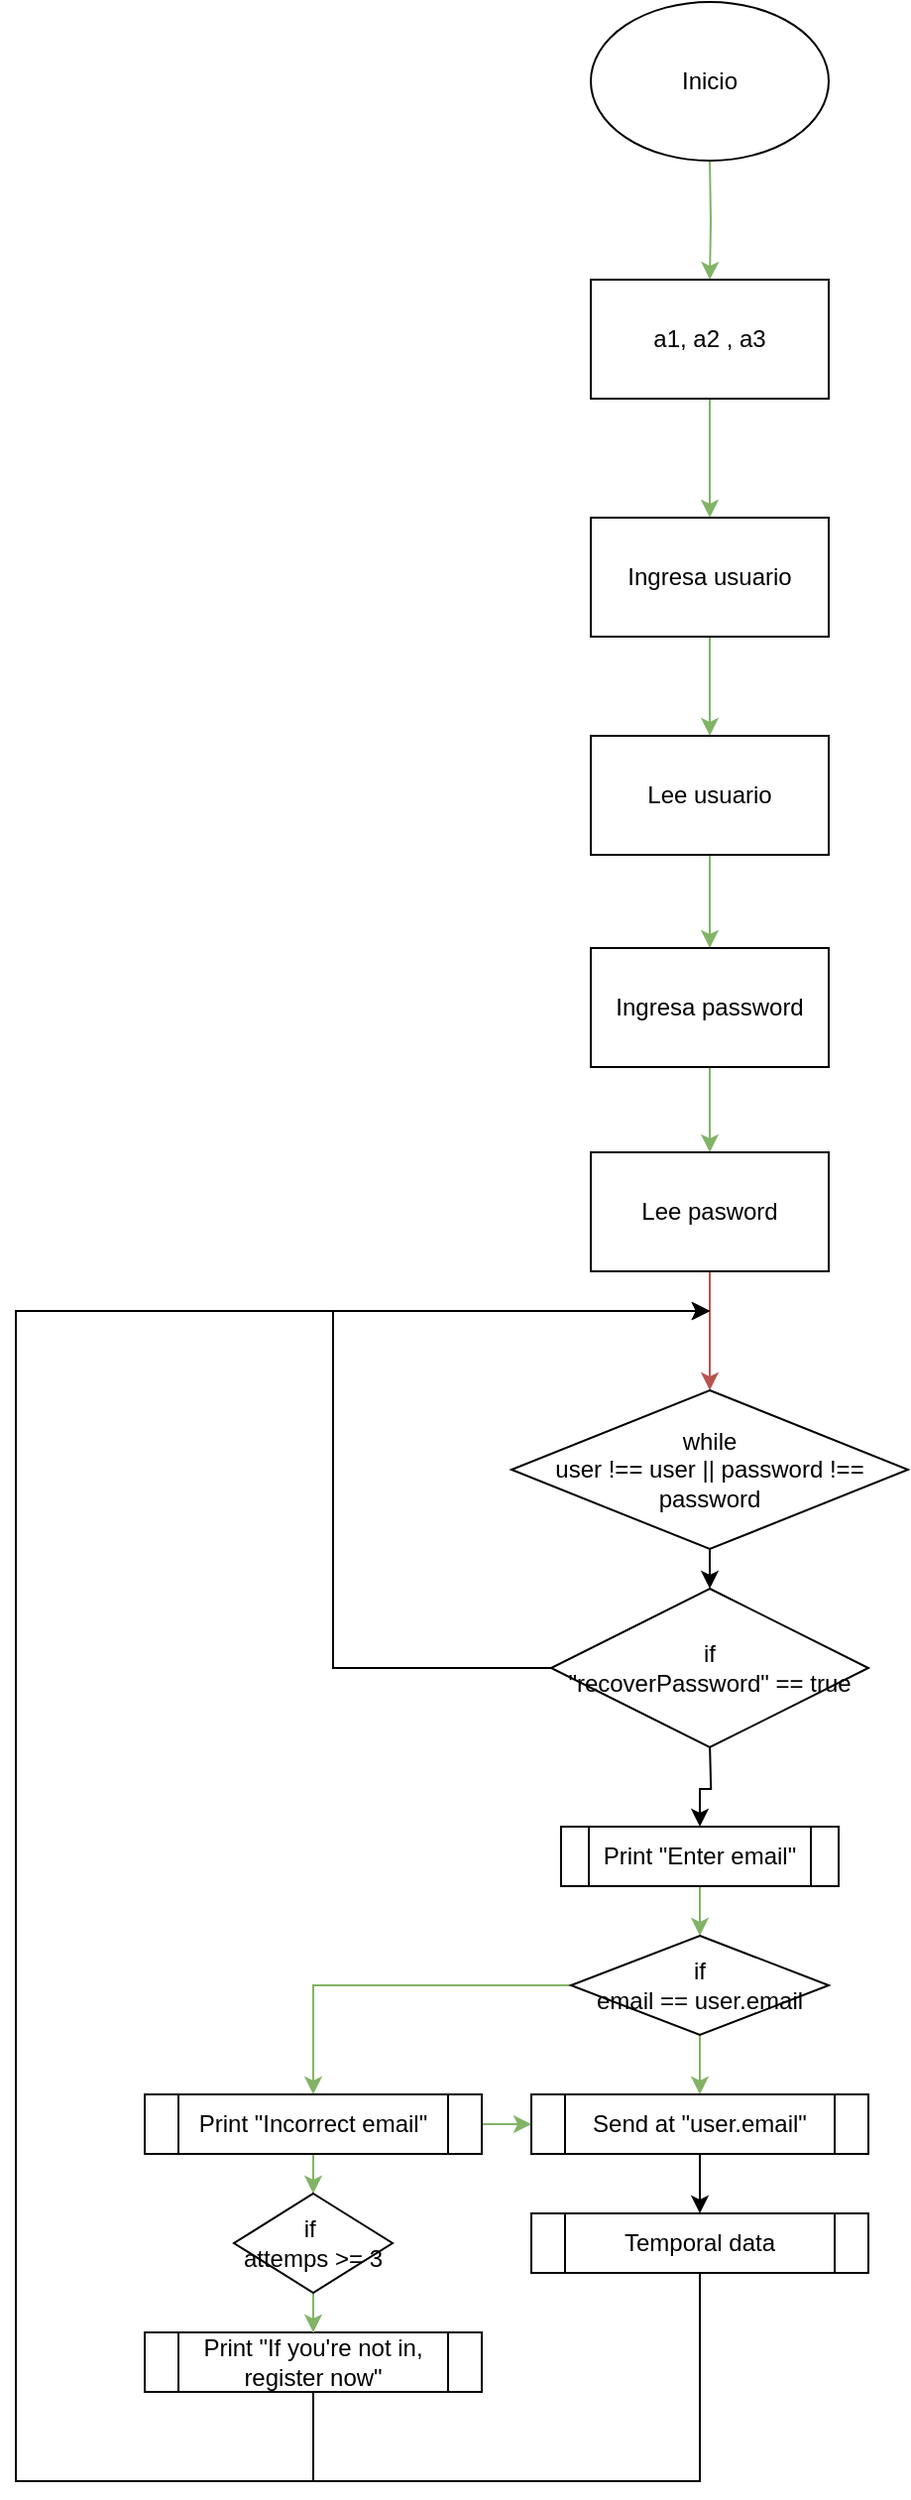 <mxfile version="21.8.2" type="github">
  <diagram name="Page-1" id="6133507b-19e7-1e82-6fc7-422aa6c4b21f">
    <mxGraphModel dx="-167" dy="520" grid="1" gridSize="10" guides="1" tooltips="1" connect="1" arrows="1" fold="1" page="1" pageScale="1" pageWidth="1100" pageHeight="850" background="none" math="0" shadow="0">
      <root>
        <mxCell id="0" />
        <mxCell id="1" parent="0" />
        <mxCell id="TzWLz_wqdoydFfrb-Z48-6" style="edgeStyle=orthogonalEdgeStyle;rounded=0;orthogonalLoop=1;jettySize=auto;html=1;exitX=0.5;exitY=1;exitDx=0;exitDy=0;entryX=0.5;entryY=0;entryDx=0;entryDy=0;fillColor=#d5e8d4;gradientColor=#97d077;strokeColor=#82b366;" edge="1" parent="1" target="WHY6ZM-cHyPzXdj-TjXL-2">
          <mxGeometry relative="1" as="geometry">
            <mxPoint x="1640" y="120" as="sourcePoint" />
          </mxGeometry>
        </mxCell>
        <mxCell id="TzWLz_wqdoydFfrb-Z48-5" style="edgeStyle=orthogonalEdgeStyle;rounded=0;orthogonalLoop=1;jettySize=auto;html=1;exitX=0.5;exitY=1;exitDx=0;exitDy=0;entryX=0.5;entryY=0;entryDx=0;entryDy=0;fillColor=#d5e8d4;gradientColor=#97d077;strokeColor=#82b366;" edge="1" parent="1" source="WHY6ZM-cHyPzXdj-TjXL-2" target="WHY6ZM-cHyPzXdj-TjXL-3">
          <mxGeometry relative="1" as="geometry" />
        </mxCell>
        <mxCell id="WHY6ZM-cHyPzXdj-TjXL-2" value="a1, a2 , a3" style="rounded=0;whiteSpace=wrap;html=1;" parent="1" vertex="1">
          <mxGeometry x="1580" y="180" width="120" height="60" as="geometry" />
        </mxCell>
        <mxCell id="TzWLz_wqdoydFfrb-Z48-4" style="edgeStyle=orthogonalEdgeStyle;rounded=0;orthogonalLoop=1;jettySize=auto;html=1;exitX=0.5;exitY=1;exitDx=0;exitDy=0;entryX=0.5;entryY=0;entryDx=0;entryDy=0;fillColor=#d5e8d4;gradientColor=#97d077;strokeColor=#82b366;" edge="1" parent="1" source="WHY6ZM-cHyPzXdj-TjXL-3" target="WHY6ZM-cHyPzXdj-TjXL-4">
          <mxGeometry relative="1" as="geometry" />
        </mxCell>
        <mxCell id="WHY6ZM-cHyPzXdj-TjXL-3" value="Ingresa usuario" style="rounded=0;whiteSpace=wrap;html=1;" parent="1" vertex="1">
          <mxGeometry x="1580" y="300" width="120" height="60" as="geometry" />
        </mxCell>
        <mxCell id="TzWLz_wqdoydFfrb-Z48-3" style="edgeStyle=orthogonalEdgeStyle;rounded=0;orthogonalLoop=1;jettySize=auto;html=1;exitX=0.5;exitY=1;exitDx=0;exitDy=0;entryX=0.5;entryY=0;entryDx=0;entryDy=0;fillColor=#d5e8d4;gradientColor=#97d077;strokeColor=#82b366;" edge="1" parent="1" source="WHY6ZM-cHyPzXdj-TjXL-4" target="WHY6ZM-cHyPzXdj-TjXL-5">
          <mxGeometry relative="1" as="geometry" />
        </mxCell>
        <mxCell id="WHY6ZM-cHyPzXdj-TjXL-4" value="Lee usuario" style="rounded=0;whiteSpace=wrap;html=1;" parent="1" vertex="1">
          <mxGeometry x="1580" y="410" width="120" height="60" as="geometry" />
        </mxCell>
        <mxCell id="TzWLz_wqdoydFfrb-Z48-2" style="edgeStyle=orthogonalEdgeStyle;rounded=0;orthogonalLoop=1;jettySize=auto;html=1;exitX=0.5;exitY=1;exitDx=0;exitDy=0;entryX=0.5;entryY=0;entryDx=0;entryDy=0;fillColor=#d5e8d4;gradientColor=#97d077;strokeColor=#82b366;" edge="1" parent="1" source="WHY6ZM-cHyPzXdj-TjXL-5" target="WHY6ZM-cHyPzXdj-TjXL-6">
          <mxGeometry relative="1" as="geometry" />
        </mxCell>
        <mxCell id="WHY6ZM-cHyPzXdj-TjXL-5" value="Ingresa password" style="rounded=0;whiteSpace=wrap;html=1;" parent="1" vertex="1">
          <mxGeometry x="1580" y="517" width="120" height="60" as="geometry" />
        </mxCell>
        <mxCell id="WpRFSHZf8TX5jDKXcikw-2" style="edgeStyle=orthogonalEdgeStyle;rounded=0;orthogonalLoop=1;jettySize=auto;html=1;entryX=0.5;entryY=0;entryDx=0;entryDy=0;fillColor=#f8cecc;gradientColor=#ea6b66;strokeColor=#b85450;" edge="1" parent="1" source="WHY6ZM-cHyPzXdj-TjXL-6" target="WpRFSHZf8TX5jDKXcikw-1">
          <mxGeometry relative="1" as="geometry" />
        </mxCell>
        <mxCell id="WHY6ZM-cHyPzXdj-TjXL-6" value="Lee pasword" style="rounded=0;whiteSpace=wrap;html=1;" parent="1" vertex="1">
          <mxGeometry x="1580" y="620" width="120" height="60" as="geometry" />
        </mxCell>
        <mxCell id="WpRFSHZf8TX5jDKXcikw-27" style="edgeStyle=orthogonalEdgeStyle;rounded=0;orthogonalLoop=1;jettySize=auto;html=1;exitX=0.5;exitY=1;exitDx=0;exitDy=0;entryX=0.5;entryY=0;entryDx=0;entryDy=0;" edge="1" parent="1" source="WpRFSHZf8TX5jDKXcikw-1" target="WpRFSHZf8TX5jDKXcikw-25">
          <mxGeometry relative="1" as="geometry" />
        </mxCell>
        <mxCell id="WpRFSHZf8TX5jDKXcikw-1" value="while&lt;br&gt;user !== user || password !== password" style="rhombus;whiteSpace=wrap;html=1;" vertex="1" parent="1">
          <mxGeometry x="1540" y="740" width="200" height="80" as="geometry" />
        </mxCell>
        <mxCell id="WpRFSHZf8TX5jDKXcikw-8" style="edgeStyle=orthogonalEdgeStyle;rounded=0;orthogonalLoop=1;jettySize=auto;html=1;entryX=0.5;entryY=0;entryDx=0;entryDy=0;fillColor=#d5e8d4;gradientColor=#97d077;strokeColor=#82b366;" edge="1" parent="1" source="WpRFSHZf8TX5jDKXcikw-3" target="WpRFSHZf8TX5jDKXcikw-5">
          <mxGeometry relative="1" as="geometry" />
        </mxCell>
        <mxCell id="WpRFSHZf8TX5jDKXcikw-3" value="Print &quot;Enter email&quot;" style="shape=process;whiteSpace=wrap;html=1;backgroundOutline=1;" vertex="1" parent="1">
          <mxGeometry x="1565" y="960" width="140" height="30" as="geometry" />
        </mxCell>
        <mxCell id="WpRFSHZf8TX5jDKXcikw-7" style="edgeStyle=orthogonalEdgeStyle;rounded=0;orthogonalLoop=1;jettySize=auto;html=1;entryX=0.5;entryY=0;entryDx=0;entryDy=0;exitX=0;exitY=0.5;exitDx=0;exitDy=0;fillColor=#d5e8d4;gradientColor=#97d077;strokeColor=#82b366;" edge="1" parent="1" source="WpRFSHZf8TX5jDKXcikw-5" target="WpRFSHZf8TX5jDKXcikw-6">
          <mxGeometry relative="1" as="geometry" />
        </mxCell>
        <mxCell id="WpRFSHZf8TX5jDKXcikw-16" style="edgeStyle=orthogonalEdgeStyle;rounded=0;orthogonalLoop=1;jettySize=auto;html=1;fillColor=#d5e8d4;gradientColor=#97d077;strokeColor=#82b366;" edge="1" parent="1" source="WpRFSHZf8TX5jDKXcikw-5" target="WpRFSHZf8TX5jDKXcikw-15">
          <mxGeometry relative="1" as="geometry" />
        </mxCell>
        <mxCell id="WpRFSHZf8TX5jDKXcikw-5" value="if&lt;br&gt;email == user.email" style="rhombus;whiteSpace=wrap;html=1;" vertex="1" parent="1">
          <mxGeometry x="1570" y="1015" width="130" height="50" as="geometry" />
        </mxCell>
        <mxCell id="WpRFSHZf8TX5jDKXcikw-13" style="edgeStyle=orthogonalEdgeStyle;rounded=0;orthogonalLoop=1;jettySize=auto;html=1;entryX=0.5;entryY=0;entryDx=0;entryDy=0;fillColor=#d5e8d4;gradientColor=#97d077;strokeColor=#82b366;" edge="1" parent="1" source="WpRFSHZf8TX5jDKXcikw-6" target="WpRFSHZf8TX5jDKXcikw-11">
          <mxGeometry relative="1" as="geometry" />
        </mxCell>
        <mxCell id="TzWLz_wqdoydFfrb-Z48-8" value="" style="edgeStyle=orthogonalEdgeStyle;rounded=0;orthogonalLoop=1;jettySize=auto;html=1;fillColor=#d5e8d4;gradientColor=#97d077;strokeColor=#82b366;" edge="1" parent="1" source="WpRFSHZf8TX5jDKXcikw-6" target="WpRFSHZf8TX5jDKXcikw-15">
          <mxGeometry relative="1" as="geometry" />
        </mxCell>
        <mxCell id="WpRFSHZf8TX5jDKXcikw-6" value="Print &quot;Incorrect email&quot;" style="shape=process;whiteSpace=wrap;html=1;backgroundOutline=1;" vertex="1" parent="1">
          <mxGeometry x="1355" y="1095" width="170" height="30" as="geometry" />
        </mxCell>
        <mxCell id="3nk_N1zHTqF37GBgj2w8-1" value="Inicio" style="ellipse;whiteSpace=wrap;html=1;" vertex="1" parent="1">
          <mxGeometry x="1580" y="40" width="120" height="80" as="geometry" />
        </mxCell>
        <mxCell id="WpRFSHZf8TX5jDKXcikw-34" style="edgeStyle=orthogonalEdgeStyle;rounded=0;orthogonalLoop=1;jettySize=auto;html=1;exitX=0.5;exitY=1;exitDx=0;exitDy=0;" edge="1" parent="1" source="WpRFSHZf8TX5jDKXcikw-10">
          <mxGeometry relative="1" as="geometry">
            <mxPoint x="1640" y="700.0" as="targetPoint" />
            <Array as="points">
              <mxPoint x="1440" y="1290" />
              <mxPoint x="1290" y="1290" />
              <mxPoint x="1290" y="700" />
            </Array>
          </mxGeometry>
        </mxCell>
        <mxCell id="WpRFSHZf8TX5jDKXcikw-10" value="Print &quot;If you&#39;re not in, register now&quot;" style="shape=process;whiteSpace=wrap;html=1;backgroundOutline=1;" vertex="1" parent="1">
          <mxGeometry x="1355" y="1215" width="170" height="30" as="geometry" />
        </mxCell>
        <mxCell id="WpRFSHZf8TX5jDKXcikw-14" style="edgeStyle=orthogonalEdgeStyle;rounded=0;orthogonalLoop=1;jettySize=auto;html=1;entryX=0.5;entryY=0;entryDx=0;entryDy=0;fillColor=#d5e8d4;gradientColor=#97d077;strokeColor=#82b366;" edge="1" parent="1" source="WpRFSHZf8TX5jDKXcikw-11" target="WpRFSHZf8TX5jDKXcikw-10">
          <mxGeometry relative="1" as="geometry" />
        </mxCell>
        <mxCell id="WpRFSHZf8TX5jDKXcikw-11" value="if&amp;nbsp;&lt;br&gt;attemps &amp;gt;= 3" style="rhombus;whiteSpace=wrap;html=1;" vertex="1" parent="1">
          <mxGeometry x="1400" y="1145" width="80" height="50" as="geometry" />
        </mxCell>
        <mxCell id="WpRFSHZf8TX5jDKXcikw-22" style="edgeStyle=orthogonalEdgeStyle;rounded=0;orthogonalLoop=1;jettySize=auto;html=1;entryX=0.5;entryY=0;entryDx=0;entryDy=0;" edge="1" parent="1" source="WpRFSHZf8TX5jDKXcikw-15" target="WpRFSHZf8TX5jDKXcikw-19">
          <mxGeometry relative="1" as="geometry" />
        </mxCell>
        <mxCell id="WpRFSHZf8TX5jDKXcikw-15" value="Send at &quot;user.email&quot;" style="shape=process;whiteSpace=wrap;html=1;backgroundOutline=1;" vertex="1" parent="1">
          <mxGeometry x="1550" y="1095" width="170" height="30" as="geometry" />
        </mxCell>
        <mxCell id="WpRFSHZf8TX5jDKXcikw-33" style="edgeStyle=orthogonalEdgeStyle;rounded=0;orthogonalLoop=1;jettySize=auto;html=1;exitX=0.5;exitY=1;exitDx=0;exitDy=0;" edge="1" parent="1" source="WpRFSHZf8TX5jDKXcikw-19">
          <mxGeometry relative="1" as="geometry">
            <mxPoint x="1640" y="700" as="targetPoint" />
            <Array as="points">
              <mxPoint x="1635" y="1290" />
              <mxPoint x="1290" y="1290" />
              <mxPoint x="1290" y="700" />
            </Array>
          </mxGeometry>
        </mxCell>
        <mxCell id="WpRFSHZf8TX5jDKXcikw-19" value="Temporal data" style="shape=process;whiteSpace=wrap;html=1;backgroundOutline=1;" vertex="1" parent="1">
          <mxGeometry x="1550" y="1155" width="170" height="30" as="geometry" />
        </mxCell>
        <mxCell id="WpRFSHZf8TX5jDKXcikw-30" style="edgeStyle=orthogonalEdgeStyle;rounded=0;orthogonalLoop=1;jettySize=auto;html=1;entryX=0.5;entryY=0;entryDx=0;entryDy=0;" edge="1" parent="1" target="WpRFSHZf8TX5jDKXcikw-3">
          <mxGeometry relative="1" as="geometry">
            <mxPoint x="1640.059" y="920.001" as="sourcePoint" />
          </mxGeometry>
        </mxCell>
        <mxCell id="WpRFSHZf8TX5jDKXcikw-32" style="edgeStyle=orthogonalEdgeStyle;rounded=0;orthogonalLoop=1;jettySize=auto;html=1;exitX=0;exitY=0.5;exitDx=0;exitDy=0;" edge="1" parent="1" source="WpRFSHZf8TX5jDKXcikw-25">
          <mxGeometry relative="1" as="geometry">
            <mxPoint x="1640" y="700" as="targetPoint" />
            <mxPoint x="1540" y="880" as="sourcePoint" />
            <Array as="points">
              <mxPoint x="1450" y="880" />
              <mxPoint x="1450" y="700" />
            </Array>
          </mxGeometry>
        </mxCell>
        <mxCell id="WpRFSHZf8TX5jDKXcikw-25" value="if&lt;br&gt;&quot;recoverPassword&quot; == true" style="rhombus;whiteSpace=wrap;html=1;" vertex="1" parent="1">
          <mxGeometry x="1560" y="840" width="160" height="80" as="geometry" />
        </mxCell>
      </root>
    </mxGraphModel>
  </diagram>
</mxfile>
